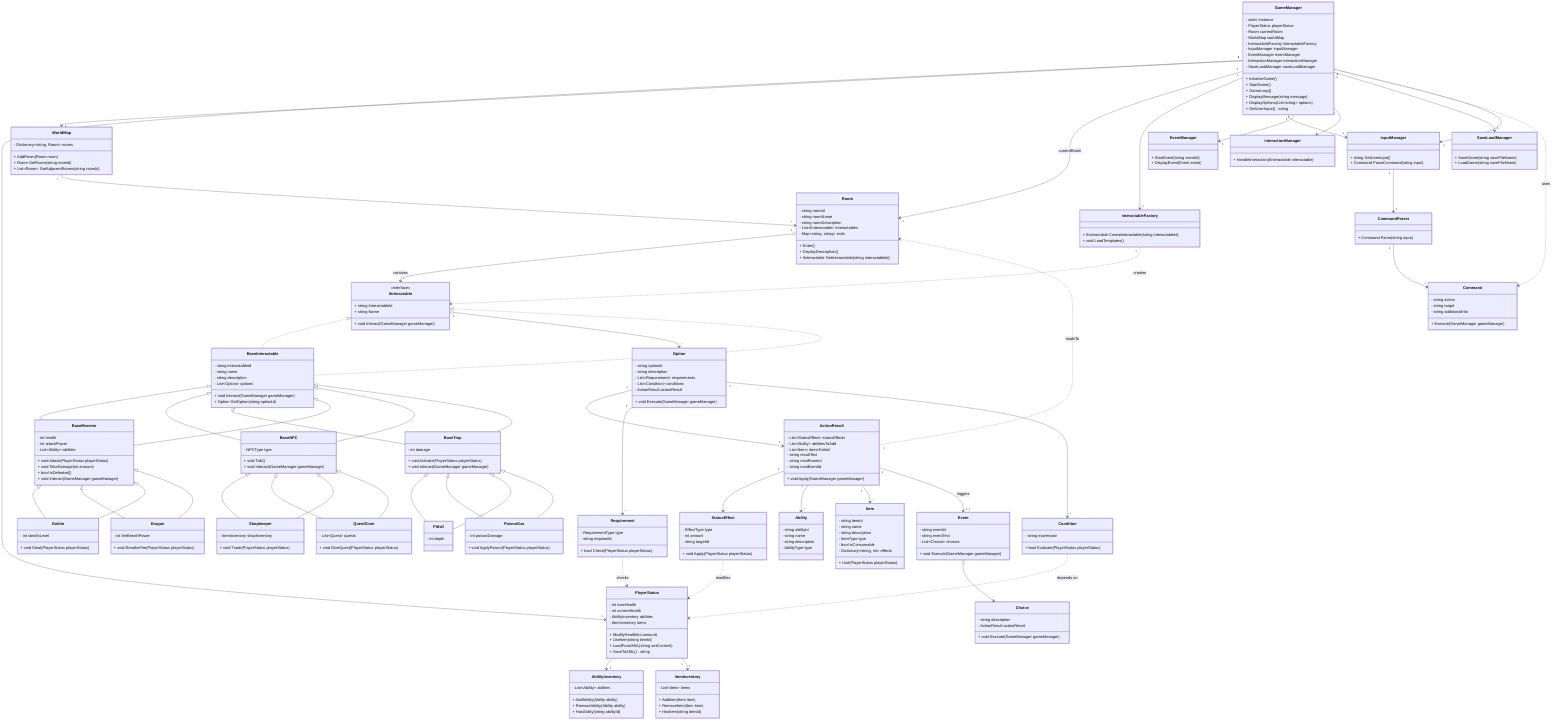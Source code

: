 classDiagram

%% Managers
class GameManager {
    - static Instance
    - PlayerStatus playerStatus
    - Room currentRoom
    - WorldMap worldMap
    - InteractableFactory interactableFactory
    - InputManager inputManager
    - EventManager eventManager
    - InteractionManager interactionManager
    - SaveLoadManager saveLoadManager
    + InitializeGame()
    + StartGame()
    + GameLoop()
    + DisplayMessage(string message)
    + DisplayOptions(List~string~ options)
    + GetUserInput() string
}

class InputManager {
    + string GetUserInput()
    + Command ParseCommand(string input)
}

class EventManager {
    + StartEvent(string eventId)
    + DisplayEvent(Event event)
}

class InteractionManager {
    + HandleInteraction(IInteractable interactable)
}

class SaveLoadManager {
    + SaveGame(string saveFileName)
    + LoadGame(string saveFileName)
}

%% Command and related classes
class Command {
    - string action
    - string target
    - string additionalInfo
    + Execute(GameManager gameManager)
}

class CommandParser {
    + Command Parse(string input)
}

%% PlayerStatus and inventories
class PlayerStatus {
    - int maxHealth
    - int currentHealth
    - AbilityInventory abilities
    - ItemInventory items
    + ModifyHealth(int amount)
    + UseItem(string itemId)
    + LoadFromXML(string xmlContent)
    + SaveToXML() string
}

class AbilityInventory {
    - List~Ability~ abilities
    + AddAbility(Ability ability)
    + RemoveAbility(Ability ability)
    + HasAbility(string abilityId)
}

class ItemInventory {
    - List~Item~ items
    + AddItem(Item item)
    + RemoveItem(Item item)
    + HasItem(string itemId)
}

class Ability {
    - string abilityId
    - string name
    - string description
    - AbilityType type
}

class Item {
    - string itemId
    - string name
    - string description
    - ItemType type
    - bool isConsumable
    - Dictionary~string, int~ effects
    + Use(PlayerStatus playerStatus)
}

%% WorldMap and Room
class WorldMap {
    - Dictionary~string, Room~ rooms
    + AddRoom(Room room)
    + Room GetRoom(string roomId)
    + List~Room~ GetAdjacentRooms(string roomId)
}

class Room {
    - string roomId
    - string roomName
    - string roomDescription
    - List~IInteractable~ interactables
    - Map~string, string~ exits
    + Enter()
    + DisplayDescription()
    + IInteractable GetInteractable(string interactableId)
}

%% Interactable and related classes
class IInteractable {
    <<interface>>
    + string InteractableId
    + string Name
    + void Interact(GameManager gameManager)
}

class BaseInteractable {
    - string interactableId
    - string name
    - string description
    - List~Option~ options
    + void Interact(GameManager gameManager)
    + Option GetOption(string optionId)
}
BaseInteractable ..|> IInteractable

%% Monster classes
class BaseMonster {
    - int health
    - int attackPower
    - List~Ability~ abilities
    + void Attack(PlayerStatus playerStatus)
    + void TakeDamage(int amount)
    + bool IsDefeated()
    + void Interact(GameManager gameManager)
}
BaseMonster --|> BaseInteractable

class Goblin {
    - int stealthLevel
    + void Steal(PlayerStatus playerStatus)
}
Goblin --|> BaseMonster

class Dragon {
    - int fireBreathPower
    + void BreatheFire(PlayerStatus playerStatus)
}
Dragon --|> BaseMonster

%% NPC classes
class BaseNPC {
    - NPCType type
    + void Talk()
    + void Interact(GameManager gameManager)
}
BaseNPC --|> BaseInteractable

class Shopkeeper {
    - ItemInventory shopInventory
    + void Trade(PlayerStatus playerStatus)
}
Shopkeeper --|> BaseNPC

class QuestGiver {
    - List~Quest~ quests
    + void GiveQuest(PlayerStatus playerStatus)
}
QuestGiver --|> BaseNPC

%% Trap classes
class BaseTrap {
    - int damage
    + void Activate(PlayerStatus playerStatus)
    + void Interact(GameManager gameManager)
}
BaseTrap --|> BaseInteractable

class Pitfall {
    - int depth
}
Pitfall --|> BaseTrap

class PoisonGas {
    - int poisonDamage
    + void ApplyPoison(PlayerStatus playerStatus)
}
PoisonGas --|> BaseTrap

%% Option and related classes
class Option {
    - string optionId
    - string description
    - List~Requirement~ requirements
    - List~Condition~ conditions
    - ActionResult actionResult
    + void Execute(GameManager gameManager)
}

class ActionResult {
    - List~StatusEffect~ statusEffects
    - List~Ability~ abilitiesToAdd
    - List~Item~ itemsToAdd
    - string resultText
    - string nextRoomId
    - string nextEventId
    + void Apply(GameManager gameManager)
}

class Condition {
    - string expression
    + bool Evaluate(PlayerStatus playerStatus)
}

class Requirement {
    - RequirementType type
    - string requiredId
    + bool Check(PlayerStatus playerStatus)
}

class StatusEffect {
    - EffectType type
    - int amount
    - string targetId
    + void Apply(PlayerStatus playerStatus)
}

%% Event and Choice
class Event {
    - string eventId
    - string eventText
    - List~Choice~ choices
    + void Execute(GameManager gameManager)
}

class Choice {
    - string description
    - ActionResult actionResult
    + void Execute(GameManager gameManager)
}

Event o--> "*" Choice

%% InteractableFactory
class InteractableFactory {
    + IInteractable CreateInteractable(string interactableId)
    + void LoadTemplates()
}

%% Relationships

GameManager "1" --> "1" PlayerStatus
GameManager "1" --> "1" WorldMap
GameManager "1" --> "1" Room : currentRoom
GameManager "1" --> "1" InteractableFactory
GameManager "1" --> "1" InputManager
GameManager "1" --> "1" EventManager
GameManager "1" --> "1" InteractionManager
GameManager "1" --> "1" SaveLoadManager

WorldMap "1" --> "*" Room

Room "1" o--> "*" IInteractable : contains

InteractableFactory "1" ..> IInteractable : creates

IInteractable <|.. BaseInteractable

BaseInteractable <|-- BaseMonster
BaseMonster <|-- Goblin
BaseMonster <|-- Dragon

BaseInteractable <|-- BaseNPC
BaseNPC <|-- Shopkeeper
BaseNPC <|-- QuestGiver

BaseInteractable <|-- BaseTrap
BaseTrap <|-- Pitfall
BaseTrap <|-- PoisonGas

IInteractable "1" o--> "*" Option

Option "1" --> "1" ActionResult
Option "1" --> "*" Requirement
Option "1" --> "*" Condition

ActionResult "1" --> "*" StatusEffect
ActionResult "1" --> "*" Ability
ActionResult "1" --> "*" Item
ActionResult "1" --> "0..1" Event : triggers
ActionResult "1" ..> Room : leadsTo

PlayerStatus "1" --> "1" AbilityInventory
PlayerStatus "1" --> "1" ItemInventory

Condition ..> PlayerStatus : depends on
Requirement ..> PlayerStatus : checks

InputManager "1" --> "1" CommandParser
CommandParser "1" --> "1" Command

GameManager "1" ..> Command : uses
GameManager "1" --> "1" InputManager

StatusEffect ..> PlayerStatus : modifies
